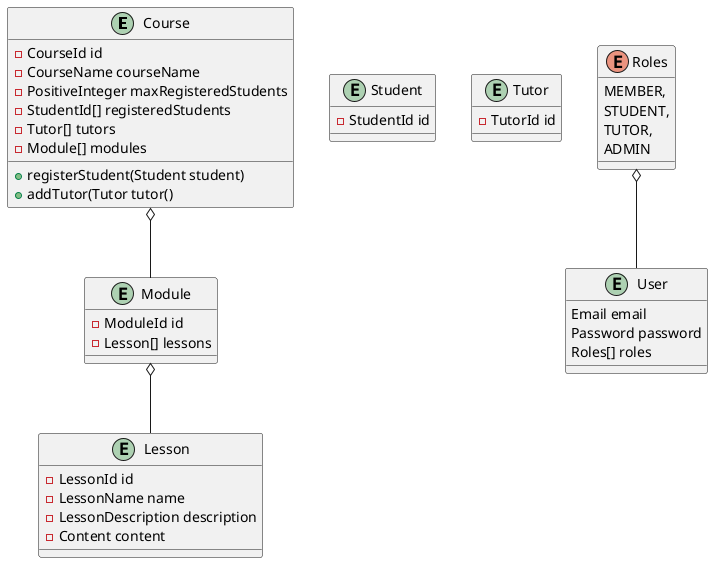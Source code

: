 @startuml

entity Course {
  - CourseId id
  - CourseName courseName
  - PositiveInteger maxRegisteredStudents
  - StudentId[] registeredStudents
  - Tutor[] tutors
  - Module[] modules
  + registerStudent(Student student)
  + addTutor(Tutor tutor()
}

entity Module {
  - ModuleId id
  - Lesson[] lessons
}

entity Lesson {
  - LessonId id
  - LessonName name
  - LessonDescription description
  - Content content
}

Course o-- Module
Module o-- Lesson

entity Student {
  - StudentId id
}
entity Tutor {
  - TutorId id
}

entity "User" {
  Email email
  Password password
  Roles[] roles
}

enum Roles {
MEMBER,
STUDENT,
TUTOR,
ADMIN
}

Roles o-- User

@enduml
